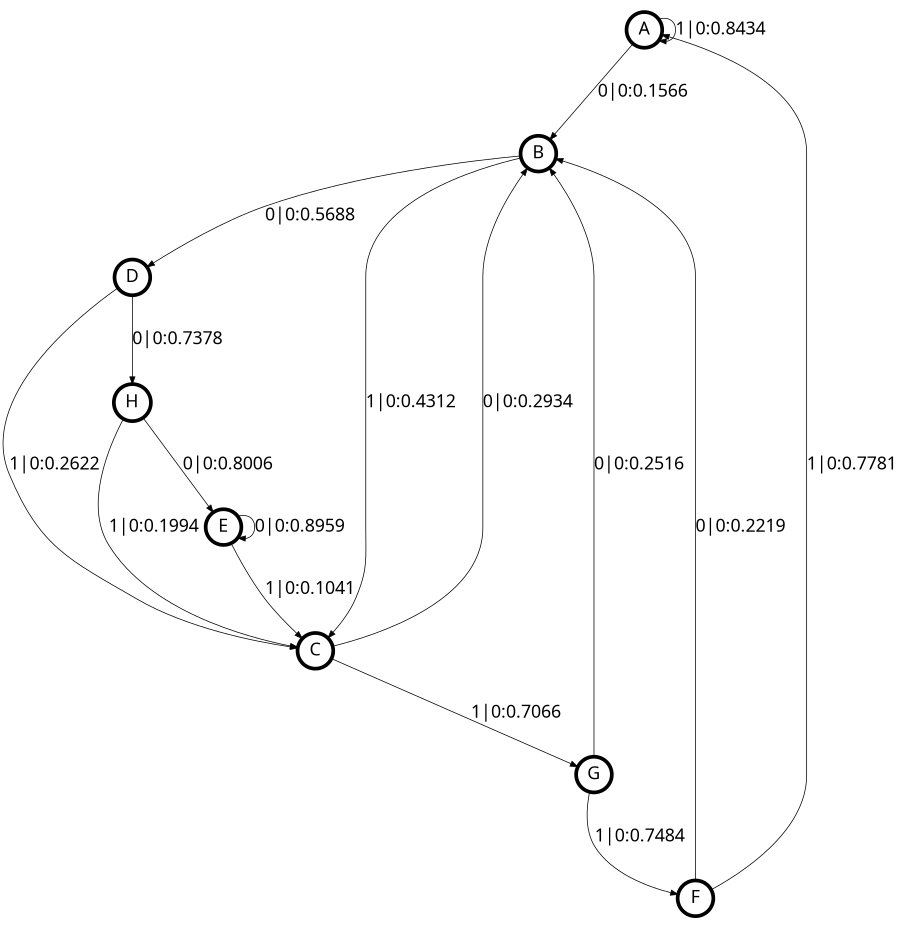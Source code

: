 digraph  {
size = "6,8.5";
ratio = "fill";
node
[shape = circle];
node [fontsize = 24];
node [penwidth = 5];
edge [fontsize = 24];
node [fontname = "CMU Serif Roman"];
graph [fontname = "CMU Serif Roman"];
edge [fontname = "CMU Serif Roman"];
A -> B [label = "0|0:0.1566\l"];
A -> A [label = "1|0:0.8434\l"];
B -> D [label = "0|0:0.5688\l"];
B -> C [label = "1|0:0.4312\l"];
C -> B [label = "0|0:0.2934\l"];
C -> G [label = "1|0:0.7066\l"];
D -> H [label = "0|0:0.7378\l"];
D -> C [label = "1|0:0.2622\l"];
E -> E [label = "0|0:0.8959\l"];
E -> C [label = "1|0:0.1041\l"];
F -> B [label = "0|0:0.2219\l"];
F -> A [label = "1|0:0.7781\l"];
G -> B [label = "0|0:0.2516\l"];
G -> F [label = "1|0:0.7484\l"];
H -> E [label = "0|0:0.8006\l"];
H -> C [label = "1|0:0.1994\l"];
}